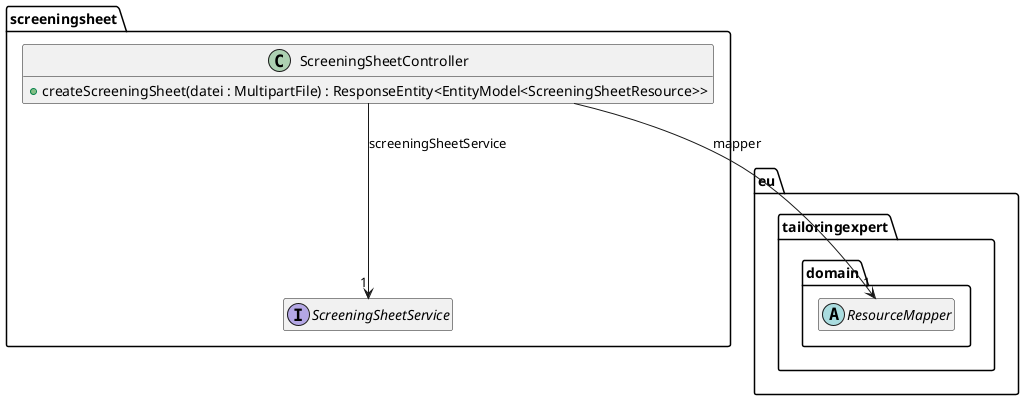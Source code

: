 @startuml
hide empty members

package eu.tailoringexpert {
    package domain {
        abstract class ResourceMapper
    }
}

package screeningsheet {

    interface ScreeningSheetService {
    }

    class ScreeningSheetController {
        +createScreeningSheet(datei : MultipartFile) : ResponseEntity<EntityModel<ScreeningSheetResource>>
    }
    ScreeningSheetController --> "1" ResourceMapper : mapper
    ScreeningSheetController --> "1" ScreeningSheetService : screeningSheetService

}
@enduml